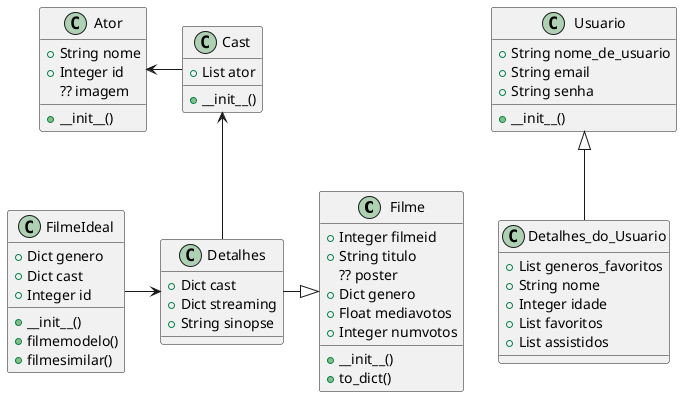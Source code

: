 @startuml Diagrama_de_Classses_KlimaX
        class Filme {
                +Integer filmeid
                +String titulo
                ?? poster
                +Dict genero
                +Float mediavotos
                +Integer numvotos

                +__init__()
                +to_dict()
        }

        class Detalhes{
                +Dict cast
                +Dict streaming
                +String sinopse


        }

        class Cast{
                +List ator
                +__init__()
        }

        class Ator {
                +String nome
                +Integer id
                ?? imagem
                +__init__()
        }

        class Usuario {
                +String nome_de_usuario
                +String email
                +String senha
                +__init__()
        }
        class FilmeIdeal {
                +Dict genero
                +Dict cast
                +Integer id

                +__init__()
                +filmemodelo()
                +filmesimilar()
        }

        class Detalhes_do_Usuario extends Usuario {
                +List generos_favoritos
                +String nome
                +Integer idade
                +List favoritos
                +List assistidos

        }

        FilmeIdeal -> Detalhes
        Detalhes -|> Filme
        Cast <-- Detalhes
        Ator <- Cast

@enduml
